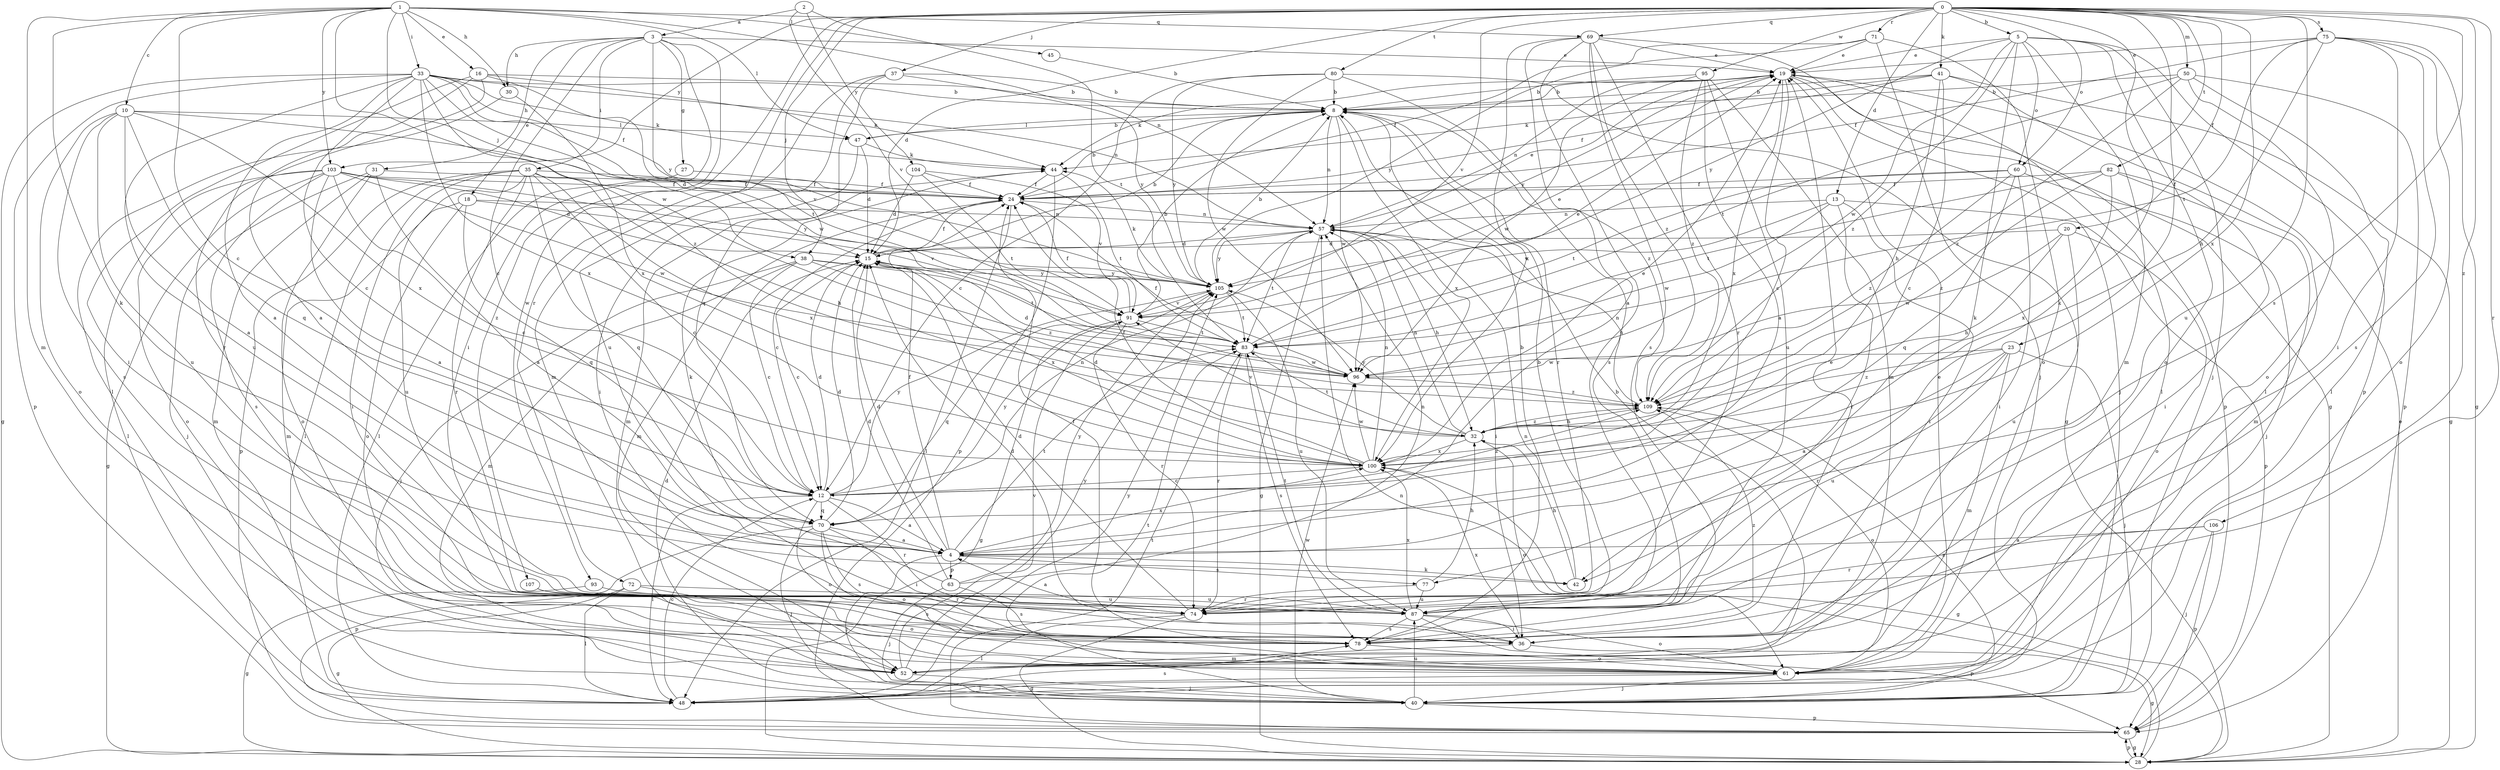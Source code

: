 strict digraph  {
0;
1;
2;
3;
4;
5;
8;
10;
12;
13;
15;
16;
18;
19;
20;
23;
24;
27;
28;
30;
31;
32;
33;
35;
36;
37;
38;
40;
41;
42;
44;
45;
47;
48;
50;
52;
57;
60;
61;
63;
65;
69;
70;
71;
72;
74;
75;
77;
78;
80;
82;
83;
87;
91;
93;
95;
96;
100;
103;
104;
105;
106;
107;
109;
0 -> 5  [label=b];
0 -> 13  [label=d];
0 -> 15  [label=d];
0 -> 20  [label=f];
0 -> 23  [label=f];
0 -> 37  [label=j];
0 -> 38  [label=j];
0 -> 41  [label=k];
0 -> 42  [label=k];
0 -> 50  [label=m];
0 -> 60  [label=o];
0 -> 69  [label=q];
0 -> 71  [label=r];
0 -> 72  [label=r];
0 -> 74  [label=r];
0 -> 75  [label=s];
0 -> 77  [label=s];
0 -> 80  [label=t];
0 -> 82  [label=t];
0 -> 87  [label=u];
0 -> 91  [label=v];
0 -> 93  [label=w];
0 -> 95  [label=w];
0 -> 100  [label=x];
0 -> 103  [label=y];
0 -> 106  [label=z];
1 -> 10  [label=c];
1 -> 12  [label=c];
1 -> 16  [label=e];
1 -> 30  [label=h];
1 -> 33  [label=i];
1 -> 38  [label=j];
1 -> 42  [label=k];
1 -> 45  [label=l];
1 -> 47  [label=l];
1 -> 52  [label=m];
1 -> 57  [label=n];
1 -> 69  [label=q];
1 -> 96  [label=w];
1 -> 103  [label=y];
2 -> 3  [label=a];
2 -> 83  [label=t];
2 -> 91  [label=v];
2 -> 104  [label=y];
3 -> 12  [label=c];
3 -> 18  [label=e];
3 -> 19  [label=e];
3 -> 27  [label=g];
3 -> 30  [label=h];
3 -> 31  [label=h];
3 -> 35  [label=i];
3 -> 36  [label=i];
3 -> 105  [label=y];
3 -> 107  [label=z];
4 -> 15  [label=d];
4 -> 24  [label=f];
4 -> 40  [label=j];
4 -> 42  [label=k];
4 -> 63  [label=p];
4 -> 77  [label=s];
4 -> 83  [label=t];
4 -> 100  [label=x];
5 -> 19  [label=e];
5 -> 40  [label=j];
5 -> 42  [label=k];
5 -> 52  [label=m];
5 -> 60  [label=o];
5 -> 61  [label=o];
5 -> 65  [label=p];
5 -> 96  [label=w];
5 -> 105  [label=y];
5 -> 109  [label=z];
8 -> 47  [label=l];
8 -> 57  [label=n];
8 -> 74  [label=r];
8 -> 96  [label=w];
8 -> 100  [label=x];
8 -> 109  [label=z];
10 -> 4  [label=a];
10 -> 15  [label=d];
10 -> 47  [label=l];
10 -> 61  [label=o];
10 -> 70  [label=q];
10 -> 78  [label=s];
10 -> 87  [label=u];
10 -> 100  [label=x];
12 -> 4  [label=a];
12 -> 15  [label=d];
12 -> 48  [label=l];
12 -> 57  [label=n];
12 -> 61  [label=o];
12 -> 70  [label=q];
12 -> 74  [label=r];
12 -> 105  [label=y];
12 -> 109  [label=z];
13 -> 36  [label=i];
13 -> 57  [label=n];
13 -> 65  [label=p];
13 -> 74  [label=r];
13 -> 91  [label=v];
13 -> 96  [label=w];
15 -> 8  [label=b];
15 -> 12  [label=c];
15 -> 24  [label=f];
15 -> 100  [label=x];
15 -> 105  [label=y];
16 -> 4  [label=a];
16 -> 8  [label=b];
16 -> 36  [label=i];
16 -> 44  [label=k];
16 -> 74  [label=r];
16 -> 83  [label=t];
18 -> 52  [label=m];
18 -> 57  [label=n];
18 -> 61  [label=o];
18 -> 70  [label=q];
18 -> 91  [label=v];
19 -> 8  [label=b];
19 -> 12  [label=c];
19 -> 40  [label=j];
19 -> 44  [label=k];
19 -> 48  [label=l];
19 -> 57  [label=n];
19 -> 65  [label=p];
19 -> 100  [label=x];
19 -> 105  [label=y];
20 -> 15  [label=d];
20 -> 32  [label=h];
20 -> 61  [label=o];
20 -> 87  [label=u];
20 -> 96  [label=w];
23 -> 4  [label=a];
23 -> 40  [label=j];
23 -> 52  [label=m];
23 -> 74  [label=r];
23 -> 87  [label=u];
23 -> 96  [label=w];
23 -> 109  [label=z];
24 -> 8  [label=b];
24 -> 12  [label=c];
24 -> 48  [label=l];
24 -> 52  [label=m];
24 -> 57  [label=n];
27 -> 24  [label=f];
27 -> 48  [label=l];
28 -> 19  [label=e];
28 -> 57  [label=n];
28 -> 65  [label=p];
30 -> 48  [label=l];
30 -> 100  [label=x];
31 -> 4  [label=a];
31 -> 24  [label=f];
31 -> 40  [label=j];
31 -> 52  [label=m];
31 -> 61  [label=o];
32 -> 57  [label=n];
32 -> 61  [label=o];
32 -> 83  [label=t];
32 -> 91  [label=v];
32 -> 100  [label=x];
32 -> 105  [label=y];
32 -> 109  [label=z];
33 -> 4  [label=a];
33 -> 8  [label=b];
33 -> 12  [label=c];
33 -> 24  [label=f];
33 -> 28  [label=g];
33 -> 44  [label=k];
33 -> 57  [label=n];
33 -> 65  [label=p];
33 -> 87  [label=u];
33 -> 91  [label=v];
33 -> 96  [label=w];
33 -> 100  [label=x];
33 -> 109  [label=z];
35 -> 12  [label=c];
35 -> 24  [label=f];
35 -> 32  [label=h];
35 -> 36  [label=i];
35 -> 48  [label=l];
35 -> 65  [label=p];
35 -> 70  [label=q];
35 -> 74  [label=r];
35 -> 87  [label=u];
35 -> 100  [label=x];
36 -> 15  [label=d];
36 -> 28  [label=g];
36 -> 52  [label=m];
36 -> 100  [label=x];
37 -> 8  [label=b];
37 -> 52  [label=m];
37 -> 70  [label=q];
37 -> 87  [label=u];
37 -> 105  [label=y];
38 -> 12  [label=c];
38 -> 40  [label=j];
38 -> 52  [label=m];
38 -> 83  [label=t];
38 -> 105  [label=y];
38 -> 109  [label=z];
40 -> 15  [label=d];
40 -> 65  [label=p];
40 -> 83  [label=t];
40 -> 87  [label=u];
40 -> 96  [label=w];
40 -> 109  [label=z];
41 -> 8  [label=b];
41 -> 12  [label=c];
41 -> 24  [label=f];
41 -> 28  [label=g];
41 -> 32  [label=h];
41 -> 44  [label=k];
41 -> 48  [label=l];
42 -> 8  [label=b];
42 -> 32  [label=h];
44 -> 24  [label=f];
44 -> 52  [label=m];
44 -> 65  [label=p];
44 -> 83  [label=t];
45 -> 8  [label=b];
47 -> 8  [label=b];
47 -> 15  [label=d];
47 -> 36  [label=i];
47 -> 44  [label=k];
48 -> 12  [label=c];
48 -> 78  [label=s];
48 -> 105  [label=y];
50 -> 8  [label=b];
50 -> 48  [label=l];
50 -> 61  [label=o];
50 -> 65  [label=p];
50 -> 83  [label=t];
50 -> 109  [label=z];
52 -> 8  [label=b];
52 -> 40  [label=j];
52 -> 91  [label=v];
52 -> 105  [label=y];
57 -> 15  [label=d];
57 -> 19  [label=e];
57 -> 28  [label=g];
57 -> 32  [label=h];
57 -> 36  [label=i];
57 -> 83  [label=t];
57 -> 105  [label=y];
60 -> 24  [label=f];
60 -> 36  [label=i];
60 -> 40  [label=j];
60 -> 70  [label=q];
60 -> 83  [label=t];
60 -> 109  [label=z];
61 -> 19  [label=e];
61 -> 40  [label=j];
61 -> 48  [label=l];
63 -> 15  [label=d];
63 -> 40  [label=j];
63 -> 44  [label=k];
63 -> 57  [label=n];
63 -> 78  [label=s];
63 -> 105  [label=y];
65 -> 28  [label=g];
65 -> 83  [label=t];
69 -> 4  [label=a];
69 -> 19  [label=e];
69 -> 28  [label=g];
69 -> 74  [label=r];
69 -> 78  [label=s];
69 -> 87  [label=u];
69 -> 100  [label=x];
69 -> 109  [label=z];
70 -> 4  [label=a];
70 -> 15  [label=d];
70 -> 36  [label=i];
70 -> 40  [label=j];
70 -> 61  [label=o];
70 -> 65  [label=p];
70 -> 78  [label=s];
70 -> 105  [label=y];
71 -> 19  [label=e];
71 -> 24  [label=f];
71 -> 40  [label=j];
71 -> 61  [label=o];
71 -> 105  [label=y];
72 -> 28  [label=g];
72 -> 48  [label=l];
72 -> 61  [label=o];
72 -> 87  [label=u];
74 -> 4  [label=a];
74 -> 15  [label=d];
74 -> 28  [label=g];
74 -> 48  [label=l];
75 -> 19  [label=e];
75 -> 24  [label=f];
75 -> 28  [label=g];
75 -> 32  [label=h];
75 -> 36  [label=i];
75 -> 61  [label=o];
75 -> 78  [label=s];
75 -> 83  [label=t];
77 -> 32  [label=h];
77 -> 74  [label=r];
77 -> 87  [label=u];
78 -> 19  [label=e];
78 -> 24  [label=f];
78 -> 57  [label=n];
78 -> 61  [label=o];
78 -> 109  [label=z];
80 -> 8  [label=b];
80 -> 12  [label=c];
80 -> 28  [label=g];
80 -> 78  [label=s];
80 -> 96  [label=w];
80 -> 105  [label=y];
82 -> 24  [label=f];
82 -> 36  [label=i];
82 -> 52  [label=m];
82 -> 83  [label=t];
82 -> 100  [label=x];
82 -> 109  [label=z];
83 -> 19  [label=e];
83 -> 74  [label=r];
83 -> 78  [label=s];
83 -> 96  [label=w];
87 -> 8  [label=b];
87 -> 36  [label=i];
87 -> 61  [label=o];
87 -> 65  [label=p];
87 -> 78  [label=s];
87 -> 83  [label=t];
87 -> 100  [label=x];
91 -> 8  [label=b];
91 -> 19  [label=e];
91 -> 24  [label=f];
91 -> 28  [label=g];
91 -> 70  [label=q];
91 -> 74  [label=r];
91 -> 83  [label=t];
93 -> 28  [label=g];
93 -> 87  [label=u];
95 -> 4  [label=a];
95 -> 8  [label=b];
95 -> 52  [label=m];
95 -> 87  [label=u];
95 -> 96  [label=w];
95 -> 109  [label=z];
96 -> 15  [label=d];
96 -> 24  [label=f];
96 -> 109  [label=z];
100 -> 12  [label=c];
100 -> 15  [label=d];
100 -> 19  [label=e];
100 -> 24  [label=f];
100 -> 28  [label=g];
100 -> 57  [label=n];
100 -> 96  [label=w];
103 -> 4  [label=a];
103 -> 12  [label=c];
103 -> 15  [label=d];
103 -> 24  [label=f];
103 -> 28  [label=g];
103 -> 48  [label=l];
103 -> 61  [label=o];
103 -> 78  [label=s];
103 -> 96  [label=w];
103 -> 105  [label=y];
104 -> 15  [label=d];
104 -> 24  [label=f];
104 -> 83  [label=t];
104 -> 91  [label=v];
105 -> 8  [label=b];
105 -> 44  [label=k];
105 -> 83  [label=t];
105 -> 87  [label=u];
105 -> 91  [label=v];
106 -> 4  [label=a];
106 -> 40  [label=j];
106 -> 65  [label=p];
106 -> 74  [label=r];
107 -> 74  [label=r];
107 -> 78  [label=s];
109 -> 32  [label=h];
109 -> 57  [label=n];
109 -> 61  [label=o];
}
